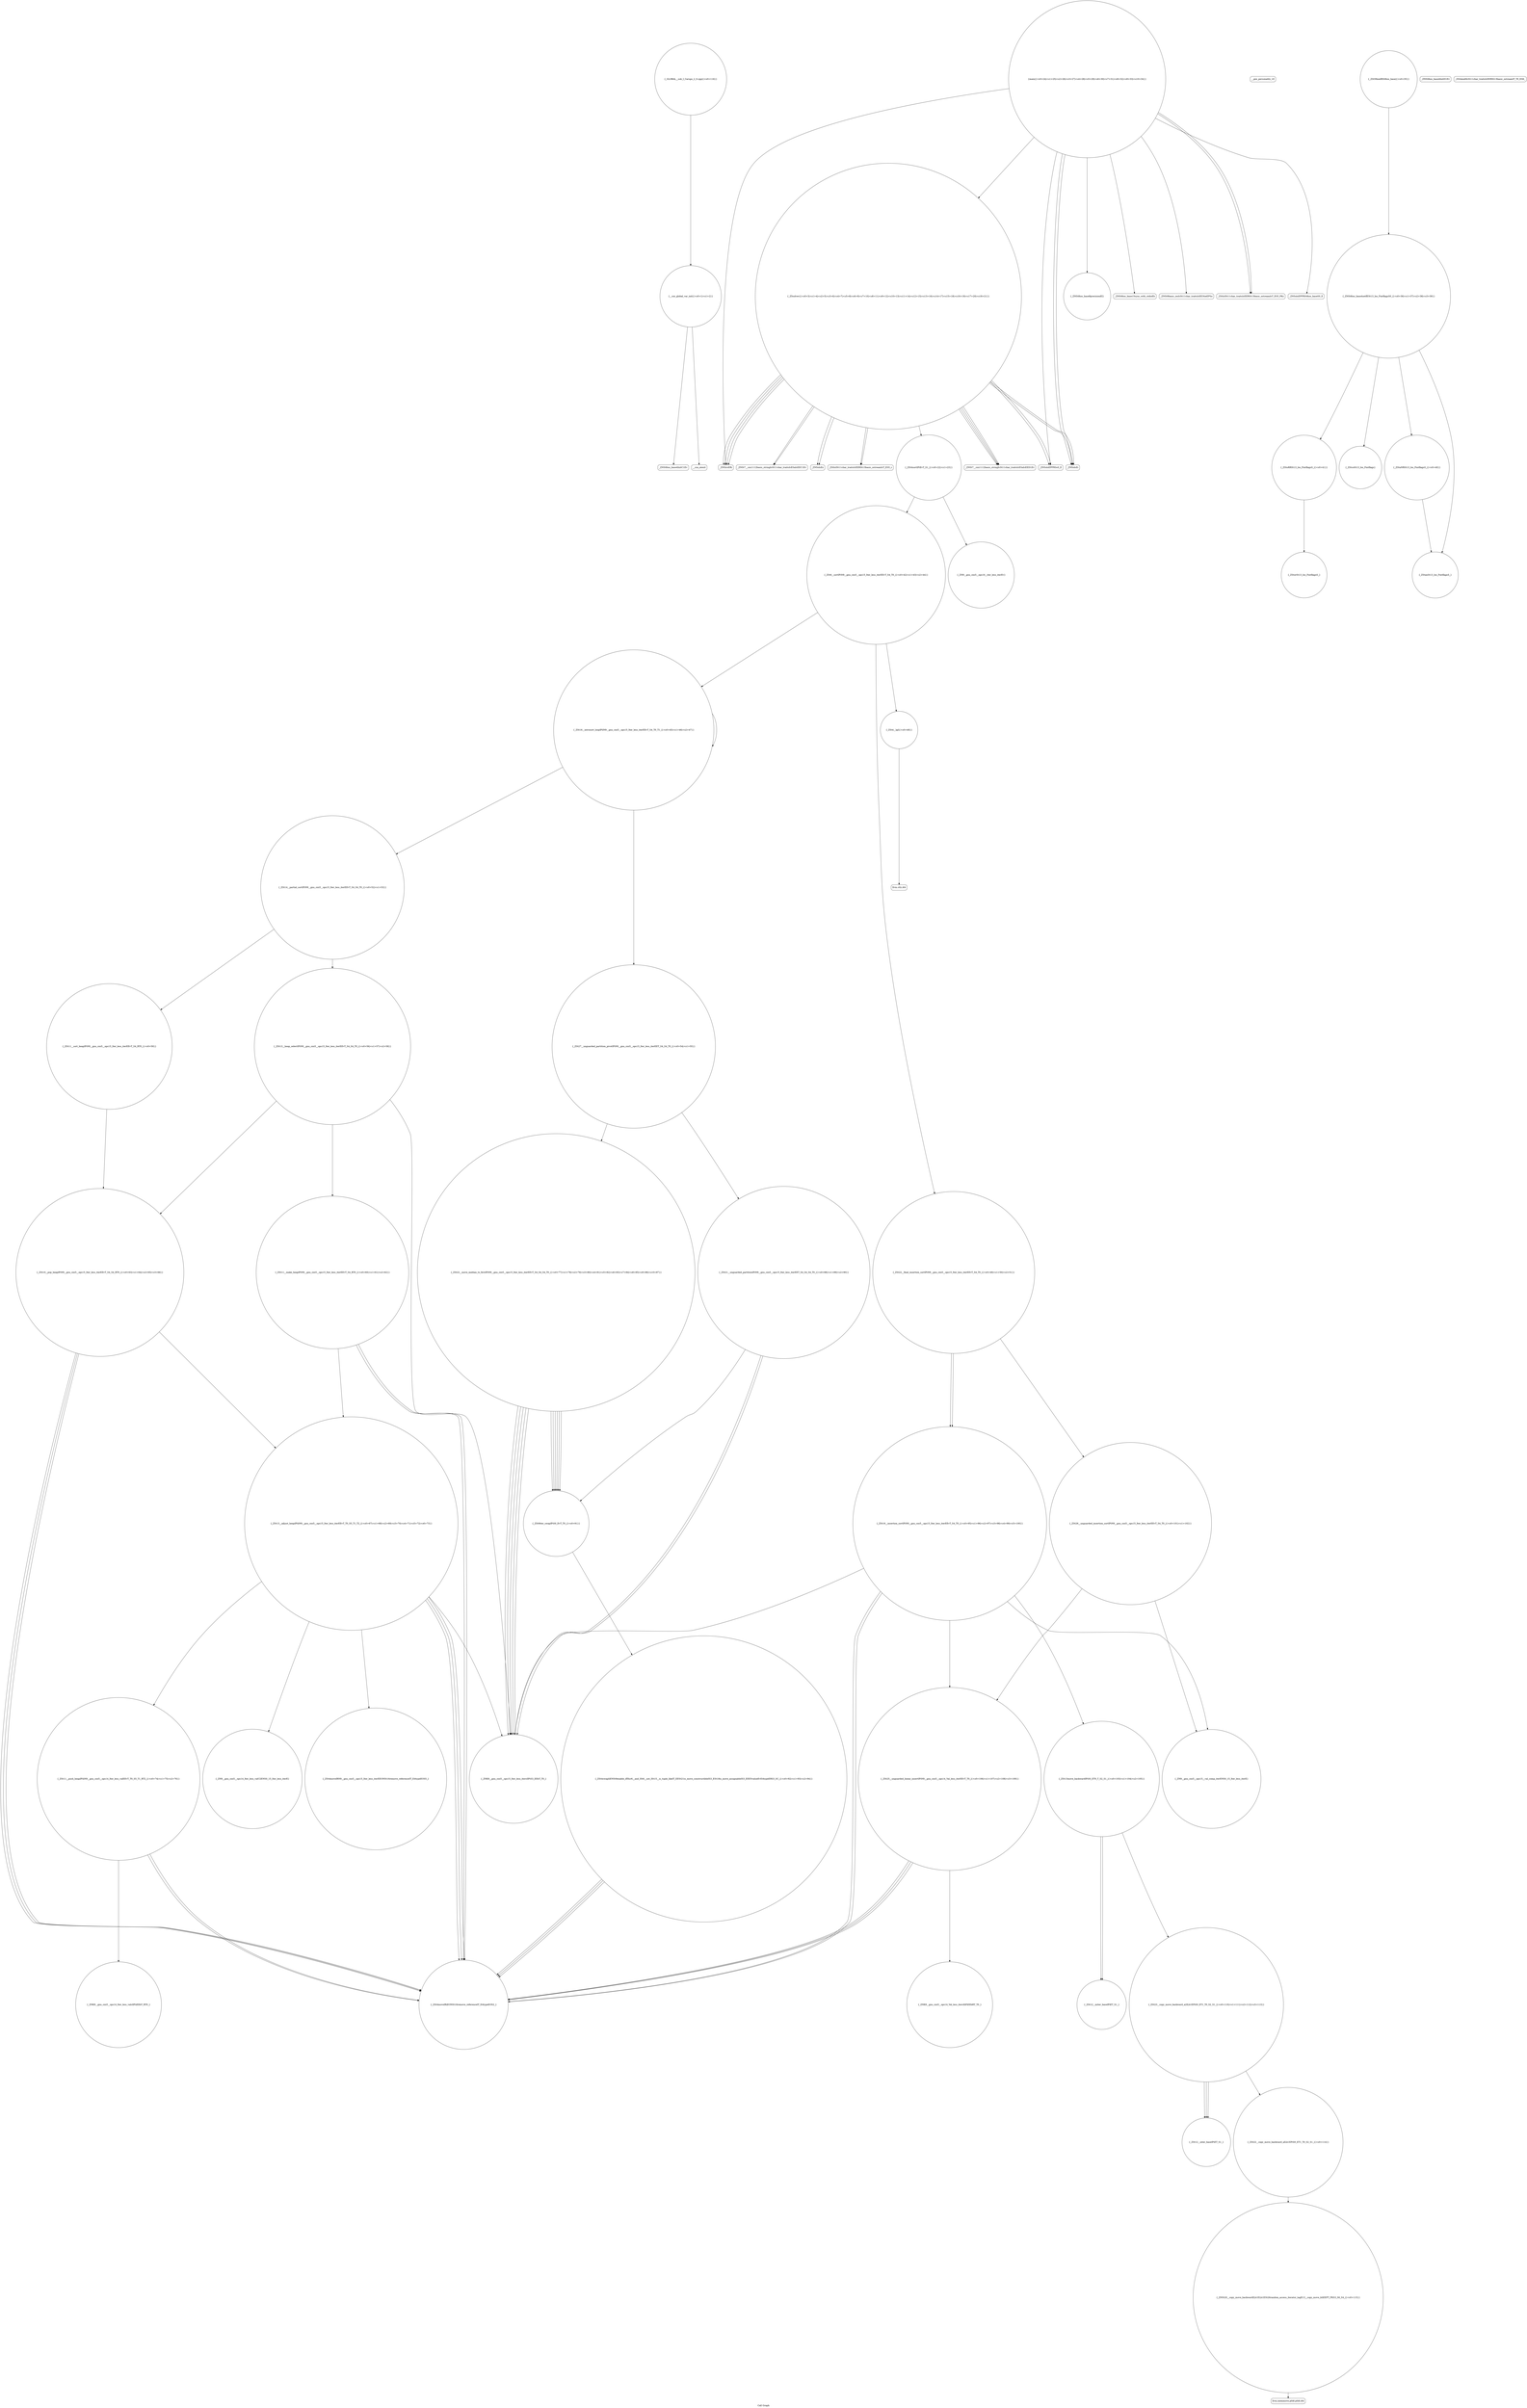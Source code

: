 digraph "Call Graph" {
	label="Call Graph";

	Node0x55dd30455ec0 [shape=record,shape=circle,label="{__cxx_global_var_init|{<s0>1|<s1>2}}"];
	Node0x55dd30455ec0:s0 -> Node0x55dd30455f40[color=black];
	Node0x55dd30455ec0:s1 -> Node0x55dd30456040[color=black];
	Node0x55dd30457540 [shape=record,shape=circle,label="{_ZNK9__gnu_cxx5__ops14_Iter_less_valclIPiiEEbT_RT0_}"];
	Node0x55dd30456240 [shape=record,shape=Mrecord,label="{__gxx_personality_v0}"];
	Node0x55dd304588e0 [shape=record,shape=circle,label="{_ZSt26__unguarded_insertion_sortIPiN9__gnu_cxx5__ops15_Iter_less_iterEEvT_S4_T0_|{<s0>101|<s1>102}}"];
	Node0x55dd304588e0:s0 -> Node0x55dd30458a60[color=black];
	Node0x55dd304588e0:s1 -> Node0x55dd304589e0[color=black];
	Node0x55dd304565c0 [shape=record,shape=Mrecord,label="{_ZNSt7__cxx1112basic_stringIcSt11char_traitsIcESaIcEED1Ev}"];
	Node0x55dd30458c60 [shape=record,shape=circle,label="{_ZSt12__niter_baseIPiET_S1_}"];
	Node0x55dd30456940 [shape=record,shape=circle,label="{_ZSt5fixedRSt8ios_base|{<s0>35}}"];
	Node0x55dd30456940:s0 -> Node0x55dd304569c0[color=black];
	Node0x55dd30456cc0 [shape=record,shape=circle,label="{_ZSt6__sortIPiN9__gnu_cxx5__ops15_Iter_less_iterEEvT_S4_T0_|{<s0>42|<s1>43|<s2>44}}"];
	Node0x55dd30456cc0:s0 -> Node0x55dd30456e40[color=black];
	Node0x55dd30456cc0:s1 -> Node0x55dd30456dc0[color=black];
	Node0x55dd30456cc0:s2 -> Node0x55dd30456ec0[color=black];
	Node0x55dd30457040 [shape=record,shape=circle,label="{_ZSt13__heap_selectIPiN9__gnu_cxx5__ops15_Iter_less_iterEEvT_S4_S4_T0_|{<s0>56|<s1>57|<s2>58}}"];
	Node0x55dd30457040:s0 -> Node0x55dd30457140[color=black];
	Node0x55dd30457040:s1 -> Node0x55dd304571c0[color=black];
	Node0x55dd30457040:s2 -> Node0x55dd30457240[color=black];
	Node0x55dd304573c0 [shape=record,shape=circle,label="{_ZSt4moveIRN9__gnu_cxx5__ops15_Iter_less_iterEEONSt16remove_referenceIT_E4typeEOS5_}"];
	Node0x55dd304560c0 [shape=record,shape=circle,label="{_Z5solvev|{<s0>3|<s1>4|<s2>5|<s3>6|<s4>7|<s5>8|<s6>9|<s7>10|<s8>11|<s9>12|<s10>13|<s11>14|<s12>15|<s13>16|<s14>17|<s15>18|<s16>19|<s17>20|<s18>21}}"];
	Node0x55dd304560c0:s0 -> Node0x55dd30456140[color=black];
	Node0x55dd304560c0:s1 -> Node0x55dd30456140[color=black];
	Node0x55dd304560c0:s2 -> Node0x55dd30456140[color=black];
	Node0x55dd304560c0:s3 -> Node0x55dd304561c0[color=black];
	Node0x55dd304560c0:s4 -> Node0x55dd304561c0[color=black];
	Node0x55dd304560c0:s5 -> Node0x55dd30456140[color=black];
	Node0x55dd304560c0:s6 -> Node0x55dd304565c0[color=black];
	Node0x55dd304560c0:s7 -> Node0x55dd304565c0[color=black];
	Node0x55dd304560c0:s8 -> Node0x55dd304562c0[color=black];
	Node0x55dd304560c0:s9 -> Node0x55dd304563c0[color=black];
	Node0x55dd304560c0:s10 -> Node0x55dd30456340[color=black];
	Node0x55dd304560c0:s11 -> Node0x55dd30456440[color=black];
	Node0x55dd304560c0:s12 -> Node0x55dd304564c0[color=black];
	Node0x55dd304560c0:s13 -> Node0x55dd304563c0[color=black];
	Node0x55dd304560c0:s14 -> Node0x55dd30456340[color=black];
	Node0x55dd304560c0:s15 -> Node0x55dd30456440[color=black];
	Node0x55dd304560c0:s16 -> Node0x55dd304564c0[color=black];
	Node0x55dd304560c0:s17 -> Node0x55dd304565c0[color=black];
	Node0x55dd304560c0:s18 -> Node0x55dd304565c0[color=black];
	Node0x55dd30458760 [shape=record,shape=circle,label="{_ZSt4swapIiENSt9enable_ifIXsr6__and_ISt6__not_ISt15__is_tuple_likeIT_EESt21is_move_constructibleIS3_ESt18is_move_assignableIS3_EEE5valueEvE4typeERS3_SC_|{<s0>92|<s1>93|<s2>94}}"];
	Node0x55dd30458760:s0 -> Node0x55dd304572c0[color=black];
	Node0x55dd30458760:s1 -> Node0x55dd304572c0[color=black];
	Node0x55dd30458760:s2 -> Node0x55dd304572c0[color=black];
	Node0x55dd30456440 [shape=record,shape=Mrecord,label="{_ZNSolsEi}"];
	Node0x55dd30458ae0 [shape=record,shape=circle,label="{_ZSt23__copy_move_backward_a2ILb1EPiS0_ET1_T0_S2_S1_|{<s0>110|<s1>111|<s2>112|<s3>113}}"];
	Node0x55dd30458ae0:s0 -> Node0x55dd30458c60[color=black];
	Node0x55dd30458ae0:s1 -> Node0x55dd30458c60[color=black];
	Node0x55dd30458ae0:s2 -> Node0x55dd30458c60[color=black];
	Node0x55dd30458ae0:s3 -> Node0x55dd30458be0[color=black];
	Node0x55dd304567c0 [shape=record,shape=circle,label="{_ZNSt8ios_base9precisionEl}"];
	Node0x55dd30458e60 [shape=record,shape=circle,label="{_GLOBAL__sub_I_Carups_2_0.cpp|{<s0>116}}"];
	Node0x55dd30458e60:s0 -> Node0x55dd30455ec0[color=black];
	Node0x55dd30456b40 [shape=record,shape=circle,label="{_ZStoRRSt13_Ios_FmtflagsS_|{<s0>41}}"];
	Node0x55dd30456b40:s0 -> Node0x55dd30456c40[color=black];
	Node0x55dd30456ec0 [shape=record,shape=circle,label="{_ZSt22__final_insertion_sortIPiN9__gnu_cxx5__ops15_Iter_less_iterEEvT_S4_T0_|{<s0>49|<s1>50|<s2>51}}"];
	Node0x55dd30456ec0:s0 -> Node0x55dd30458860[color=black];
	Node0x55dd30456ec0:s1 -> Node0x55dd304588e0[color=black];
	Node0x55dd30456ec0:s2 -> Node0x55dd30458860[color=black];
	Node0x55dd30457240 [shape=record,shape=circle,label="{_ZSt10__pop_heapIPiN9__gnu_cxx5__ops15_Iter_less_iterEEvT_S4_S4_RT0_|{<s0>63|<s1>64|<s2>65|<s3>66}}"];
	Node0x55dd30457240:s0 -> Node0x55dd304572c0[color=black];
	Node0x55dd30457240:s1 -> Node0x55dd304572c0[color=black];
	Node0x55dd30457240:s2 -> Node0x55dd304572c0[color=black];
	Node0x55dd30457240:s3 -> Node0x55dd30457340[color=black];
	Node0x55dd30455f40 [shape=record,shape=Mrecord,label="{_ZNSt8ios_base4InitC1Ev}"];
	Node0x55dd304575c0 [shape=record,shape=circle,label="{_ZSt22__move_median_to_firstIPiN9__gnu_cxx5__ops15_Iter_less_iterEEvT_S4_S4_S4_T0_|{<s0>77|<s1>78|<s2>79|<s3>80|<s4>81|<s5>82|<s6>83|<s7>84|<s8>85|<s9>86|<s10>87}}"];
	Node0x55dd304575c0:s0 -> Node0x55dd304571c0[color=black];
	Node0x55dd304575c0:s1 -> Node0x55dd304571c0[color=black];
	Node0x55dd304575c0:s2 -> Node0x55dd304586e0[color=black];
	Node0x55dd304575c0:s3 -> Node0x55dd304571c0[color=black];
	Node0x55dd304575c0:s4 -> Node0x55dd304586e0[color=black];
	Node0x55dd304575c0:s5 -> Node0x55dd304586e0[color=black];
	Node0x55dd304575c0:s6 -> Node0x55dd304571c0[color=black];
	Node0x55dd304575c0:s7 -> Node0x55dd304586e0[color=black];
	Node0x55dd304575c0:s8 -> Node0x55dd304571c0[color=black];
	Node0x55dd304575c0:s9 -> Node0x55dd304586e0[color=black];
	Node0x55dd304575c0:s10 -> Node0x55dd304586e0[color=black];
	Node0x55dd304562c0 [shape=record,shape=circle,label="{_ZSt4sortIPiEvT_S1_|{<s0>22|<s1>23}}"];
	Node0x55dd304562c0:s0 -> Node0x55dd30456d40[color=black];
	Node0x55dd304562c0:s1 -> Node0x55dd30456cc0[color=black];
	Node0x55dd30458960 [shape=record,shape=circle,label="{_ZSt13move_backwardIPiS0_ET0_T_S2_S1_|{<s0>103|<s1>104|<s2>105}}"];
	Node0x55dd30458960:s0 -> Node0x55dd30458b60[color=black];
	Node0x55dd30458960:s1 -> Node0x55dd30458b60[color=black];
	Node0x55dd30458960:s2 -> Node0x55dd30458ae0[color=black];
	Node0x55dd30456640 [shape=record,shape=circle,label="{main|{<s0>24|<s1>25|<s2>26|<s3>27|<s4>28|<s5>29|<s6>30|<s7>31|<s8>32|<s9>33|<s10>34}}"];
	Node0x55dd30456640:s0 -> Node0x55dd304566c0[color=black];
	Node0x55dd30456640:s1 -> Node0x55dd30456740[color=black];
	Node0x55dd30456640:s2 -> Node0x55dd30456140[color=black];
	Node0x55dd30456640:s3 -> Node0x55dd304567c0[color=black];
	Node0x55dd30456640:s4 -> Node0x55dd30456840[color=black];
	Node0x55dd30456640:s5 -> Node0x55dd304568c0[color=black];
	Node0x55dd30456640:s6 -> Node0x55dd30456440[color=black];
	Node0x55dd30456640:s7 -> Node0x55dd30456840[color=black];
	Node0x55dd30456640:s8 -> Node0x55dd304560c0[color=black];
	Node0x55dd30456640:s9 -> Node0x55dd30456440[color=black];
	Node0x55dd30456640:s10 -> Node0x55dd304564c0[color=black];
	Node0x55dd30458ce0 [shape=record,shape=circle,label="{_ZNSt20__copy_move_backwardILb1ELb1ESt26random_access_iterator_tagE13__copy_move_bIiEEPT_PKS3_S6_S4_|{<s0>115}}"];
	Node0x55dd30458ce0:s0 -> Node0x55dd30458d60[color=black];
	Node0x55dd304569c0 [shape=record,shape=circle,label="{_ZNSt8ios_base4setfESt13_Ios_FmtflagsS0_|{<s0>36|<s1>37|<s2>38|<s3>39}}"];
	Node0x55dd304569c0:s0 -> Node0x55dd30456ac0[color=black];
	Node0x55dd304569c0:s1 -> Node0x55dd30456a40[color=black];
	Node0x55dd304569c0:s2 -> Node0x55dd30456bc0[color=black];
	Node0x55dd304569c0:s3 -> Node0x55dd30456b40[color=black];
	Node0x55dd30456d40 [shape=record,shape=circle,label="{_ZN9__gnu_cxx5__ops16__iter_less_iterEv}"];
	Node0x55dd304570c0 [shape=record,shape=circle,label="{_ZSt11__sort_heapIPiN9__gnu_cxx5__ops15_Iter_less_iterEEvT_S4_RT0_|{<s0>59}}"];
	Node0x55dd304570c0:s0 -> Node0x55dd30457240[color=black];
	Node0x55dd30457440 [shape=record,shape=circle,label="{_ZN9__gnu_cxx5__ops14_Iter_less_valC2ENS0_15_Iter_less_iterE}"];
	Node0x55dd30456140 [shape=record,shape=Mrecord,label="{_ZNSirsERi}"];
	Node0x55dd304587e0 [shape=record,shape=Mrecord,label="{llvm.ctlz.i64}"];
	Node0x55dd304564c0 [shape=record,shape=Mrecord,label="{_ZNSolsEPFRSoS_E}"];
	Node0x55dd30458b60 [shape=record,shape=circle,label="{_ZSt12__miter_baseIPiET_S1_}"];
	Node0x55dd30456840 [shape=record,shape=Mrecord,label="{_ZStlsISt11char_traitsIcEERSt13basic_ostreamIcT_ES5_PKc}"];
	Node0x55dd30456bc0 [shape=record,shape=circle,label="{_ZStanSt13_Ios_FmtflagsS_}"];
	Node0x55dd30456f40 [shape=record,shape=circle,label="{_ZSt14__partial_sortIPiN9__gnu_cxx5__ops15_Iter_less_iterEEvT_S4_S4_T0_|{<s0>52|<s1>53}}"];
	Node0x55dd30456f40:s0 -> Node0x55dd30457040[color=black];
	Node0x55dd30456f40:s1 -> Node0x55dd304570c0[color=black];
	Node0x55dd304572c0 [shape=record,shape=circle,label="{_ZSt4moveIRiEONSt16remove_referenceIT_E4typeEOS2_}"];
	Node0x55dd30455fc0 [shape=record,shape=Mrecord,label="{_ZNSt8ios_base4InitD1Ev}"];
	Node0x55dd30457640 [shape=record,shape=circle,label="{_ZSt21__unguarded_partitionIPiN9__gnu_cxx5__ops15_Iter_less_iterEET_S4_S4_S4_T0_|{<s0>88|<s1>89|<s2>90}}"];
	Node0x55dd30457640:s0 -> Node0x55dd304571c0[color=black];
	Node0x55dd30457640:s1 -> Node0x55dd304571c0[color=black];
	Node0x55dd30457640:s2 -> Node0x55dd304586e0[color=black];
	Node0x55dd30456340 [shape=record,shape=Mrecord,label="{_ZStlsISt11char_traitsIcEERSt13basic_ostreamIcT_ES5_c}"];
	Node0x55dd304589e0 [shape=record,shape=circle,label="{_ZSt25__unguarded_linear_insertIPiN9__gnu_cxx5__ops14_Val_less_iterEEvT_T0_|{<s0>106|<s1>107|<s2>108|<s3>109}}"];
	Node0x55dd304589e0:s0 -> Node0x55dd304572c0[color=black];
	Node0x55dd304589e0:s1 -> Node0x55dd30458de0[color=black];
	Node0x55dd304589e0:s2 -> Node0x55dd304572c0[color=black];
	Node0x55dd304589e0:s3 -> Node0x55dd304572c0[color=black];
	Node0x55dd304566c0 [shape=record,shape=Mrecord,label="{_ZNSt8ios_base15sync_with_stdioEb}"];
	Node0x55dd30458d60 [shape=record,shape=Mrecord,label="{llvm.memmove.p0i8.p0i8.i64}"];
	Node0x55dd30456a40 [shape=record,shape=circle,label="{_ZStaNRSt13_Ios_FmtflagsS_|{<s0>40}}"];
	Node0x55dd30456a40:s0 -> Node0x55dd30456bc0[color=black];
	Node0x55dd30456dc0 [shape=record,shape=circle,label="{_ZSt16__introsort_loopIPilN9__gnu_cxx5__ops15_Iter_less_iterEEvT_S4_T0_T1_|{<s0>45|<s1>46|<s2>47}}"];
	Node0x55dd30456dc0:s0 -> Node0x55dd30456f40[color=black];
	Node0x55dd30456dc0:s1 -> Node0x55dd30456fc0[color=black];
	Node0x55dd30456dc0:s2 -> Node0x55dd30456dc0[color=black];
	Node0x55dd30457140 [shape=record,shape=circle,label="{_ZSt11__make_heapIPiN9__gnu_cxx5__ops15_Iter_less_iterEEvT_S4_RT0_|{<s0>60|<s1>61|<s2>62}}"];
	Node0x55dd30457140:s0 -> Node0x55dd304572c0[color=black];
	Node0x55dd30457140:s1 -> Node0x55dd304572c0[color=black];
	Node0x55dd30457140:s2 -> Node0x55dd30457340[color=black];
	Node0x55dd304574c0 [shape=record,shape=circle,label="{_ZSt11__push_heapIPiliN9__gnu_cxx5__ops14_Iter_less_valEEvT_T0_S5_T1_RT2_|{<s0>74|<s1>75|<s2>76}}"];
	Node0x55dd304574c0:s0 -> Node0x55dd30457540[color=black];
	Node0x55dd304574c0:s1 -> Node0x55dd304572c0[color=black];
	Node0x55dd304574c0:s2 -> Node0x55dd304572c0[color=black];
	Node0x55dd304561c0 [shape=record,shape=Mrecord,label="{_ZNSt7__cxx1112basic_stringIcSt11char_traitsIcESaIcEEC1Ev}"];
	Node0x55dd30458860 [shape=record,shape=circle,label="{_ZSt16__insertion_sortIPiN9__gnu_cxx5__ops15_Iter_less_iterEEvT_S4_T0_|{<s0>95|<s1>96|<s2>97|<s3>98|<s4>99|<s5>100}}"];
	Node0x55dd30458860:s0 -> Node0x55dd304571c0[color=black];
	Node0x55dd30458860:s1 -> Node0x55dd304572c0[color=black];
	Node0x55dd30458860:s2 -> Node0x55dd30458960[color=black];
	Node0x55dd30458860:s3 -> Node0x55dd304572c0[color=black];
	Node0x55dd30458860:s4 -> Node0x55dd30458a60[color=black];
	Node0x55dd30458860:s5 -> Node0x55dd304589e0[color=black];
	Node0x55dd30456540 [shape=record,shape=Mrecord,label="{_ZSt4endlIcSt11char_traitsIcEERSt13basic_ostreamIT_T0_ES6_}"];
	Node0x55dd30458be0 [shape=record,shape=circle,label="{_ZSt22__copy_move_backward_aILb1EPiS0_ET1_T0_S2_S1_|{<s0>114}}"];
	Node0x55dd30458be0:s0 -> Node0x55dd30458ce0[color=black];
	Node0x55dd304568c0 [shape=record,shape=Mrecord,label="{_ZNSolsEPFRSt8ios_baseS0_E}"];
	Node0x55dd30456c40 [shape=record,shape=circle,label="{_ZStorSt13_Ios_FmtflagsS_}"];
	Node0x55dd30456fc0 [shape=record,shape=circle,label="{_ZSt27__unguarded_partition_pivotIPiN9__gnu_cxx5__ops15_Iter_less_iterEET_S4_S4_T0_|{<s0>54|<s1>55}}"];
	Node0x55dd30456fc0:s0 -> Node0x55dd304575c0[color=black];
	Node0x55dd30456fc0:s1 -> Node0x55dd30457640[color=black];
	Node0x55dd30457340 [shape=record,shape=circle,label="{_ZSt13__adjust_heapIPiliN9__gnu_cxx5__ops15_Iter_less_iterEEvT_T0_S5_T1_T2_|{<s0>67|<s1>68|<s2>69|<s3>70|<s4>71|<s5>72|<s6>73}}"];
	Node0x55dd30457340:s0 -> Node0x55dd304571c0[color=black];
	Node0x55dd30457340:s1 -> Node0x55dd304572c0[color=black];
	Node0x55dd30457340:s2 -> Node0x55dd304572c0[color=black];
	Node0x55dd30457340:s3 -> Node0x55dd304573c0[color=black];
	Node0x55dd30457340:s4 -> Node0x55dd30457440[color=black];
	Node0x55dd30457340:s5 -> Node0x55dd304572c0[color=black];
	Node0x55dd30457340:s6 -> Node0x55dd304574c0[color=black];
	Node0x55dd30456040 [shape=record,shape=Mrecord,label="{__cxa_atexit}"];
	Node0x55dd304586e0 [shape=record,shape=circle,label="{_ZSt9iter_swapIPiS0_EvT_T0_|{<s0>91}}"];
	Node0x55dd304586e0:s0 -> Node0x55dd30458760[color=black];
	Node0x55dd304563c0 [shape=record,shape=Mrecord,label="{_ZNSolsEx}"];
	Node0x55dd30458a60 [shape=record,shape=circle,label="{_ZN9__gnu_cxx5__ops15__val_comp_iterENS0_15_Iter_less_iterE}"];
	Node0x55dd30456740 [shape=record,shape=Mrecord,label="{_ZNSt9basic_iosIcSt11char_traitsIcEE3tieEPSo}"];
	Node0x55dd30458de0 [shape=record,shape=circle,label="{_ZNK9__gnu_cxx5__ops14_Val_less_iterclIiPiEEbRT_T0_}"];
	Node0x55dd30456ac0 [shape=record,shape=circle,label="{_ZStcoSt13_Ios_Fmtflags}"];
	Node0x55dd30456e40 [shape=record,shape=circle,label="{_ZSt4__lgl|{<s0>48}}"];
	Node0x55dd30456e40:s0 -> Node0x55dd304587e0[color=black];
	Node0x55dd304571c0 [shape=record,shape=circle,label="{_ZNK9__gnu_cxx5__ops15_Iter_less_iterclIPiS3_EEbT_T0_}"];
}
